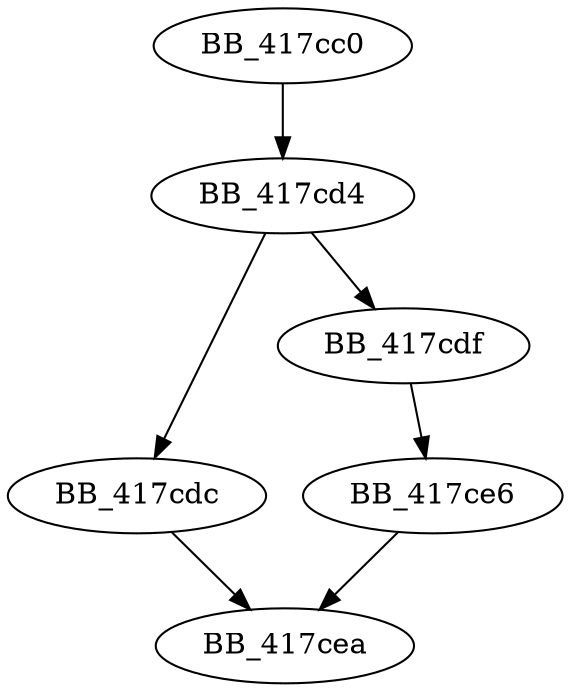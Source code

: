 DiGraph __Cnd_init{
BB_417cc0->BB_417cd4
BB_417cd4->BB_417cdc
BB_417cd4->BB_417cdf
BB_417cdc->BB_417cea
BB_417cdf->BB_417ce6
BB_417ce6->BB_417cea
}
